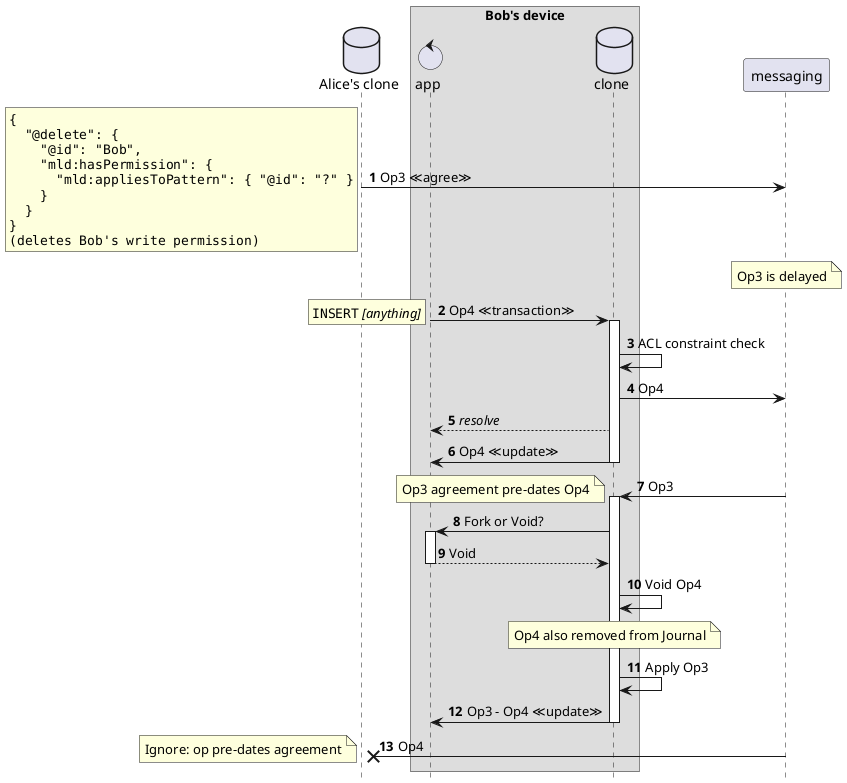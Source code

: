 @startuml
'https://plantuml.com/sequence-diagram
hide footbox
autonumber

database "Alice's clone" as genesis
box Bob's device
control "app" as proc2
database "clone" as clone2
end box

genesis -> messaging: Op3 ≪agree≫
rnote left
<code>
{
  "@delete": {
    "@id": "Bob",
    "mld:hasPermission": {
      "mld:appliesToPattern": { "@id": "?" }
    }
  }
}
(deletes Bob's write permission)
end note

note over messaging
Op3 is delayed
end note

proc2 -> clone2 ++: Op4 ≪transaction≫
rnote left: ""INSERT"" //[anything]//

clone2 -> clone2: ACL constraint check

clone2 -> messaging: Op4
clone2 --> proc2: //resolve//
clone2 -> proc2 --: Op4 ≪update≫

messaging -> clone2 ++: Op3
note left: Op3 agreement pre-dates Op4
clone2 -> proc2 ++: Fork or Void?
proc2 --> clone2 --: Void
clone2 -> clone2: Void Op4
note over clone2: Op4 also removed from Journal
clone2 -> clone2: Apply Op3
clone2 -> proc2 --: Op3 - Op4 ≪update≫

messaging -x genesis : Op4
note left: Ignore: op pre-dates agreement

@enduml